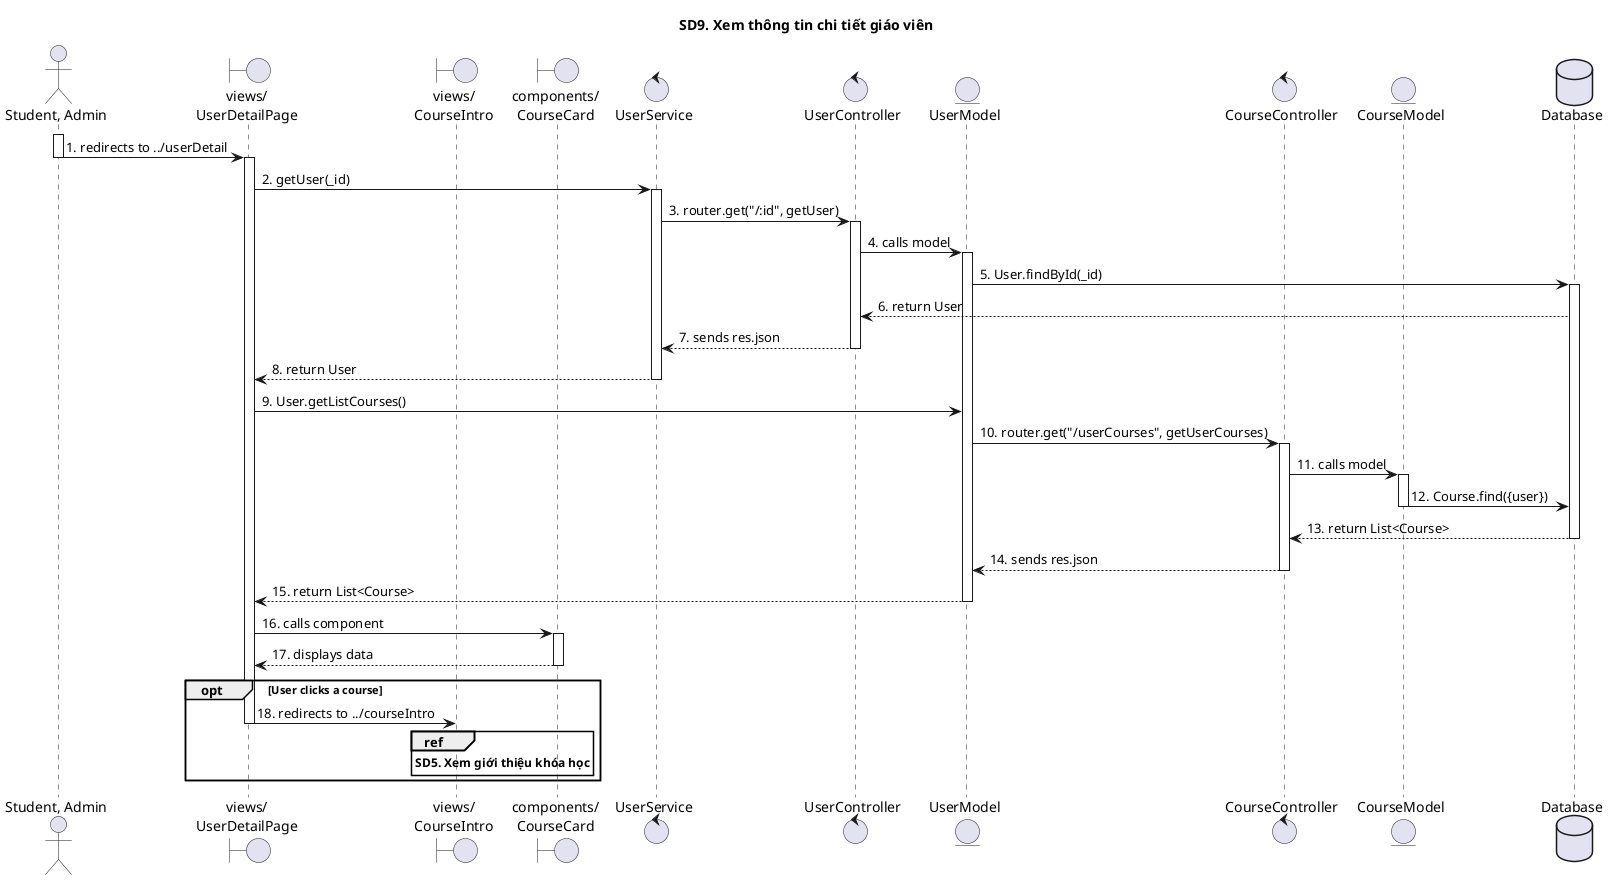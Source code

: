 @startuml

title SD9. Xem thông tin chi tiết giáo viên

actor "Student, Admin" as Actor
boundary "views/\nUserDetailPage" as UserDetailPage
boundary "views/\nCourseIntro" as CourseIntro
boundary "components/\nCourseCard" as CourseCard
control "UserService"
control "UserController"
entity "UserModel"
control "CourseController"
entity "CourseModel"
database "Database" as Database

activate Actor
Actor -> UserDetailPage: 1. redirects to ../userDetail
deactivate Actor
activate UserDetailPage
UserDetailPage -> UserService: 2. getUser(_id)
activate UserService
UserService -> UserController: 3. router.get("/:id", getUser)
activate UserController
UserController -> UserModel: 4. calls model
activate UserModel
UserModel -> Database: 5. User.findById(_id)
activate Database
Database --> UserController: 6. return User
UserController --> UserService: 7. sends res.json
deactivate UserController
UserService --> UserDetailPage: 8. return User
deactivate UserService
UserDetailPage -> UserModel: 9. User.getListCourses()
UserModel -> CourseController: 10. router.get("/userCourses", getUserCourses)
activate CourseController
CourseController -> CourseModel: 11. calls model
activate CourseModel
CourseModel -> Database: 12. Course.find({user})
deactivate CourseModel
Database --> CourseController: 13. return List<Course>
deactivate Database
CourseController --> UserModel: 14. sends res.json
deactivate CourseController
UserModel --> UserDetailPage: 15. return List<Course>
deactivate UserModel
UserDetailPage -> CourseCard: 16. calls component
activate CourseCard
CourseCard --> UserDetailPage: 17. displays data
deactivate CourseCard

opt User clicks a course
UserDetailPage -> CourseIntro: 18. redirects to ../courseIntro
deactivate UserDetailPage
ref over CourseIntro
**SD5. Xem giới thiệu khóa học**
end ref
end group

@enduml